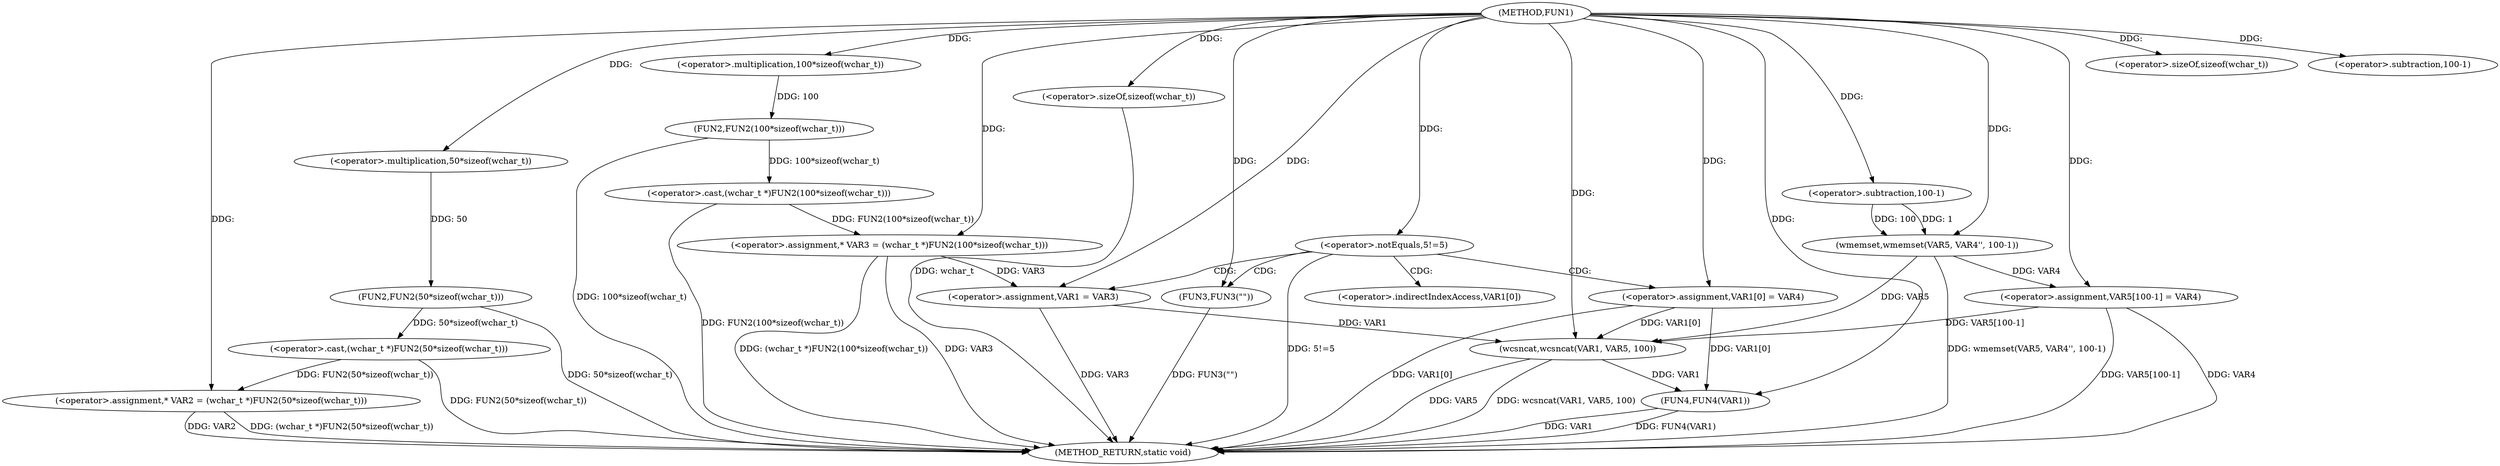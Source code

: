 digraph FUN1 {  
"1000100" [label = "(METHOD,FUN1)" ]
"1000161" [label = "(METHOD_RETURN,static void)" ]
"1000104" [label = "(<operator>.assignment,* VAR2 = (wchar_t *)FUN2(50*sizeof(wchar_t)))" ]
"1000106" [label = "(<operator>.cast,(wchar_t *)FUN2(50*sizeof(wchar_t)))" ]
"1000108" [label = "(FUN2,FUN2(50*sizeof(wchar_t)))" ]
"1000109" [label = "(<operator>.multiplication,50*sizeof(wchar_t))" ]
"1000111" [label = "(<operator>.sizeOf,sizeof(wchar_t))" ]
"1000114" [label = "(<operator>.assignment,* VAR3 = (wchar_t *)FUN2(100*sizeof(wchar_t)))" ]
"1000116" [label = "(<operator>.cast,(wchar_t *)FUN2(100*sizeof(wchar_t)))" ]
"1000118" [label = "(FUN2,FUN2(100*sizeof(wchar_t)))" ]
"1000119" [label = "(<operator>.multiplication,100*sizeof(wchar_t))" ]
"1000121" [label = "(<operator>.sizeOf,sizeof(wchar_t))" ]
"1000124" [label = "(<operator>.notEquals,5!=5)" ]
"1000128" [label = "(FUN3,FUN3(\"\"))" ]
"1000132" [label = "(<operator>.assignment,VAR1 = VAR3)" ]
"1000135" [label = "(<operator>.assignment,VAR1[0] = VAR4)" ]
"1000142" [label = "(wmemset,wmemset(VAR5, VAR4'', 100-1))" ]
"1000145" [label = "(<operator>.subtraction,100-1)" ]
"1000148" [label = "(<operator>.assignment,VAR5[100-1] = VAR4)" ]
"1000151" [label = "(<operator>.subtraction,100-1)" ]
"1000155" [label = "(wcsncat,wcsncat(VAR1, VAR5, 100))" ]
"1000159" [label = "(FUN4,FUN4(VAR1))" ]
"1000136" [label = "(<operator>.indirectIndexAccess,VAR1[0])" ]
  "1000159" -> "1000161"  [ label = "DDG: FUN4(VAR1)"] 
  "1000142" -> "1000161"  [ label = "DDG: wmemset(VAR5, VAR4'', 100-1)"] 
  "1000106" -> "1000161"  [ label = "DDG: FUN2(50*sizeof(wchar_t))"] 
  "1000155" -> "1000161"  [ label = "DDG: VAR5"] 
  "1000104" -> "1000161"  [ label = "DDG: VAR2"] 
  "1000116" -> "1000161"  [ label = "DDG: FUN2(100*sizeof(wchar_t))"] 
  "1000148" -> "1000161"  [ label = "DDG: VAR4"] 
  "1000128" -> "1000161"  [ label = "DDG: FUN3(\"\")"] 
  "1000118" -> "1000161"  [ label = "DDG: 100*sizeof(wchar_t)"] 
  "1000114" -> "1000161"  [ label = "DDG: (wchar_t *)FUN2(100*sizeof(wchar_t))"] 
  "1000124" -> "1000161"  [ label = "DDG: 5!=5"] 
  "1000159" -> "1000161"  [ label = "DDG: VAR1"] 
  "1000155" -> "1000161"  [ label = "DDG: wcsncat(VAR1, VAR5, 100)"] 
  "1000132" -> "1000161"  [ label = "DDG: VAR3"] 
  "1000114" -> "1000161"  [ label = "DDG: VAR3"] 
  "1000148" -> "1000161"  [ label = "DDG: VAR5[100-1]"] 
  "1000135" -> "1000161"  [ label = "DDG: VAR1[0]"] 
  "1000121" -> "1000161"  [ label = "DDG: wchar_t"] 
  "1000104" -> "1000161"  [ label = "DDG: (wchar_t *)FUN2(50*sizeof(wchar_t))"] 
  "1000108" -> "1000161"  [ label = "DDG: 50*sizeof(wchar_t)"] 
  "1000106" -> "1000104"  [ label = "DDG: FUN2(50*sizeof(wchar_t))"] 
  "1000100" -> "1000104"  [ label = "DDG: "] 
  "1000108" -> "1000106"  [ label = "DDG: 50*sizeof(wchar_t)"] 
  "1000109" -> "1000108"  [ label = "DDG: 50"] 
  "1000100" -> "1000109"  [ label = "DDG: "] 
  "1000100" -> "1000111"  [ label = "DDG: "] 
  "1000116" -> "1000114"  [ label = "DDG: FUN2(100*sizeof(wchar_t))"] 
  "1000100" -> "1000114"  [ label = "DDG: "] 
  "1000118" -> "1000116"  [ label = "DDG: 100*sizeof(wchar_t)"] 
  "1000119" -> "1000118"  [ label = "DDG: 100"] 
  "1000100" -> "1000119"  [ label = "DDG: "] 
  "1000100" -> "1000121"  [ label = "DDG: "] 
  "1000100" -> "1000124"  [ label = "DDG: "] 
  "1000100" -> "1000128"  [ label = "DDG: "] 
  "1000114" -> "1000132"  [ label = "DDG: VAR3"] 
  "1000100" -> "1000132"  [ label = "DDG: "] 
  "1000100" -> "1000135"  [ label = "DDG: "] 
  "1000100" -> "1000142"  [ label = "DDG: "] 
  "1000145" -> "1000142"  [ label = "DDG: 100"] 
  "1000145" -> "1000142"  [ label = "DDG: 1"] 
  "1000100" -> "1000145"  [ label = "DDG: "] 
  "1000142" -> "1000148"  [ label = "DDG: VAR4"] 
  "1000100" -> "1000148"  [ label = "DDG: "] 
  "1000100" -> "1000151"  [ label = "DDG: "] 
  "1000132" -> "1000155"  [ label = "DDG: VAR1"] 
  "1000135" -> "1000155"  [ label = "DDG: VAR1[0]"] 
  "1000100" -> "1000155"  [ label = "DDG: "] 
  "1000148" -> "1000155"  [ label = "DDG: VAR5[100-1]"] 
  "1000142" -> "1000155"  [ label = "DDG: VAR5"] 
  "1000135" -> "1000159"  [ label = "DDG: VAR1[0]"] 
  "1000155" -> "1000159"  [ label = "DDG: VAR1"] 
  "1000100" -> "1000159"  [ label = "DDG: "] 
  "1000124" -> "1000132"  [ label = "CDG: "] 
  "1000124" -> "1000128"  [ label = "CDG: "] 
  "1000124" -> "1000136"  [ label = "CDG: "] 
  "1000124" -> "1000135"  [ label = "CDG: "] 
}
